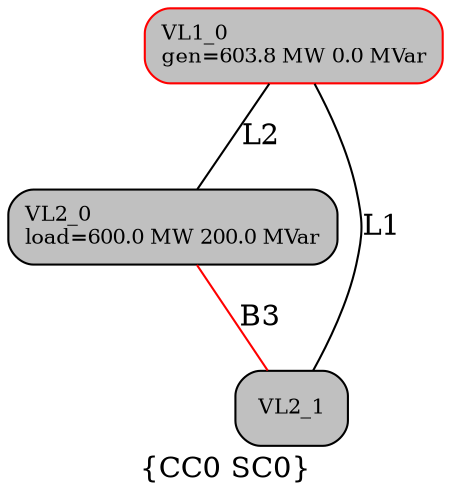 digraph G {
	node [shape=box];
	compound=true;
	label="\{CC0 SC0\}";
	n0 [label="VL1_0\lgen=603.8 MW 0.0 MVar",shape="box",style="filled,rounded",fontsize="10",color="red",fillcolor="grey"];
	n1 [label="VL2_0\lload=600.0 MW 200.0 MVar",shape="box",style="filled,rounded",fontsize="10",color="",fillcolor="grey"];
	n2 [label="VL2_1",shape="box",style="filled,rounded",fontsize="10",color="",fillcolor="grey"];
	n0 -> n1 [label="L2",color="black",dir="none"];
	n0 -> n2 [label="L1",color="black",dir="none"];
	n1 -> n2 [label="B3",color="red",dir="none"];
}
